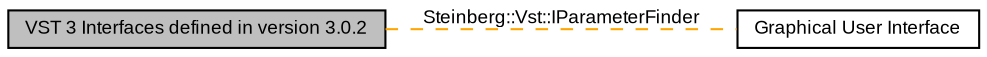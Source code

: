 digraph structs
{
  bgcolor="transparent";
  edge [fontname="Arial",fontsize="9",labelfontname="Arial",labelfontsize="9"];
  node [fontname="Arial",fontsize="9",shape=record];
  rankdir=LR;
  Node0 [label="VST 3 Interfaces defined in version 3.0.2",height=0.2,width=0.4,color="black", fillcolor="grey75", style="filled" fontcolor="black"];
  Node1 [label="Graphical User Interface",height=0.2,width=0.4,color="black",URL="base.tag$group__pluginGUI.html"];
  Node0->Node1 [shape=plaintext, label="Steinberg::Vst::IParameterFinder", color="orange", dir="none", style="dashed"];
}
